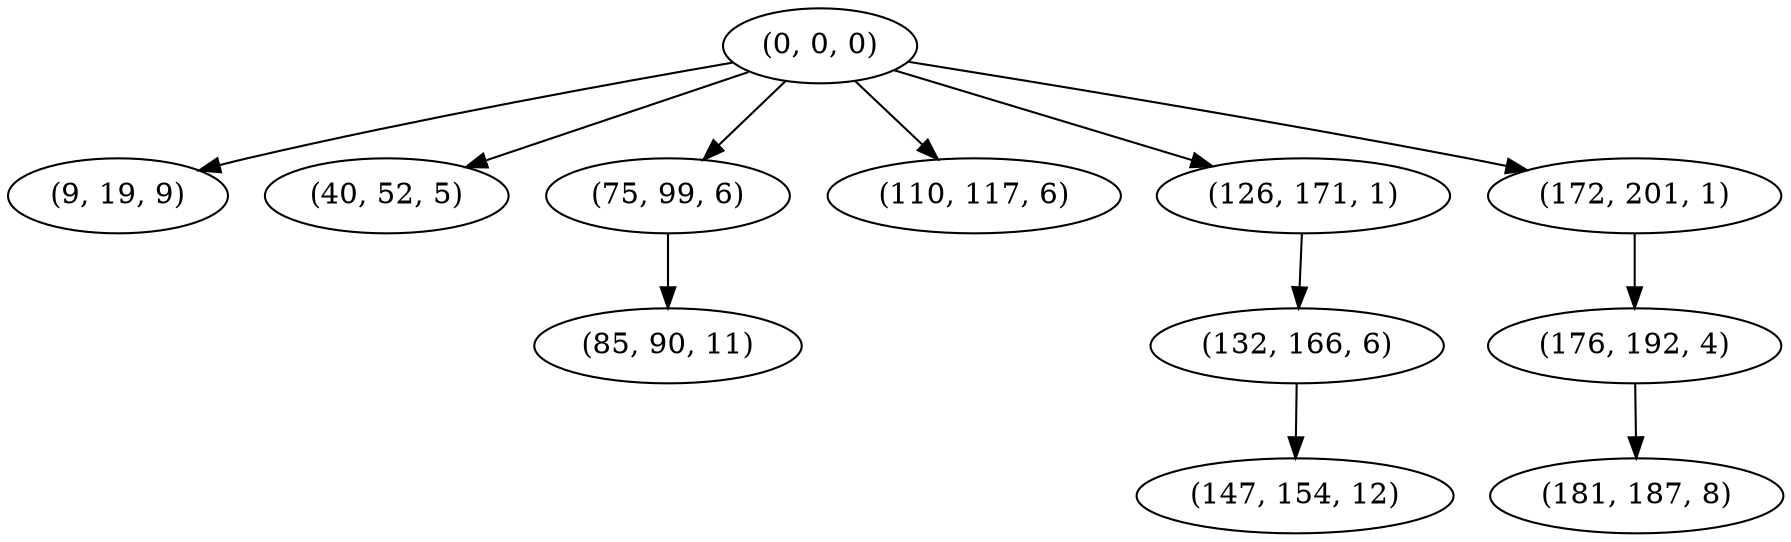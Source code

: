 digraph tree {
    "(0, 0, 0)";
    "(9, 19, 9)";
    "(40, 52, 5)";
    "(75, 99, 6)";
    "(85, 90, 11)";
    "(110, 117, 6)";
    "(126, 171, 1)";
    "(132, 166, 6)";
    "(147, 154, 12)";
    "(172, 201, 1)";
    "(176, 192, 4)";
    "(181, 187, 8)";
    "(0, 0, 0)" -> "(9, 19, 9)";
    "(0, 0, 0)" -> "(40, 52, 5)";
    "(0, 0, 0)" -> "(75, 99, 6)";
    "(0, 0, 0)" -> "(110, 117, 6)";
    "(0, 0, 0)" -> "(126, 171, 1)";
    "(0, 0, 0)" -> "(172, 201, 1)";
    "(75, 99, 6)" -> "(85, 90, 11)";
    "(126, 171, 1)" -> "(132, 166, 6)";
    "(132, 166, 6)" -> "(147, 154, 12)";
    "(172, 201, 1)" -> "(176, 192, 4)";
    "(176, 192, 4)" -> "(181, 187, 8)";
}
